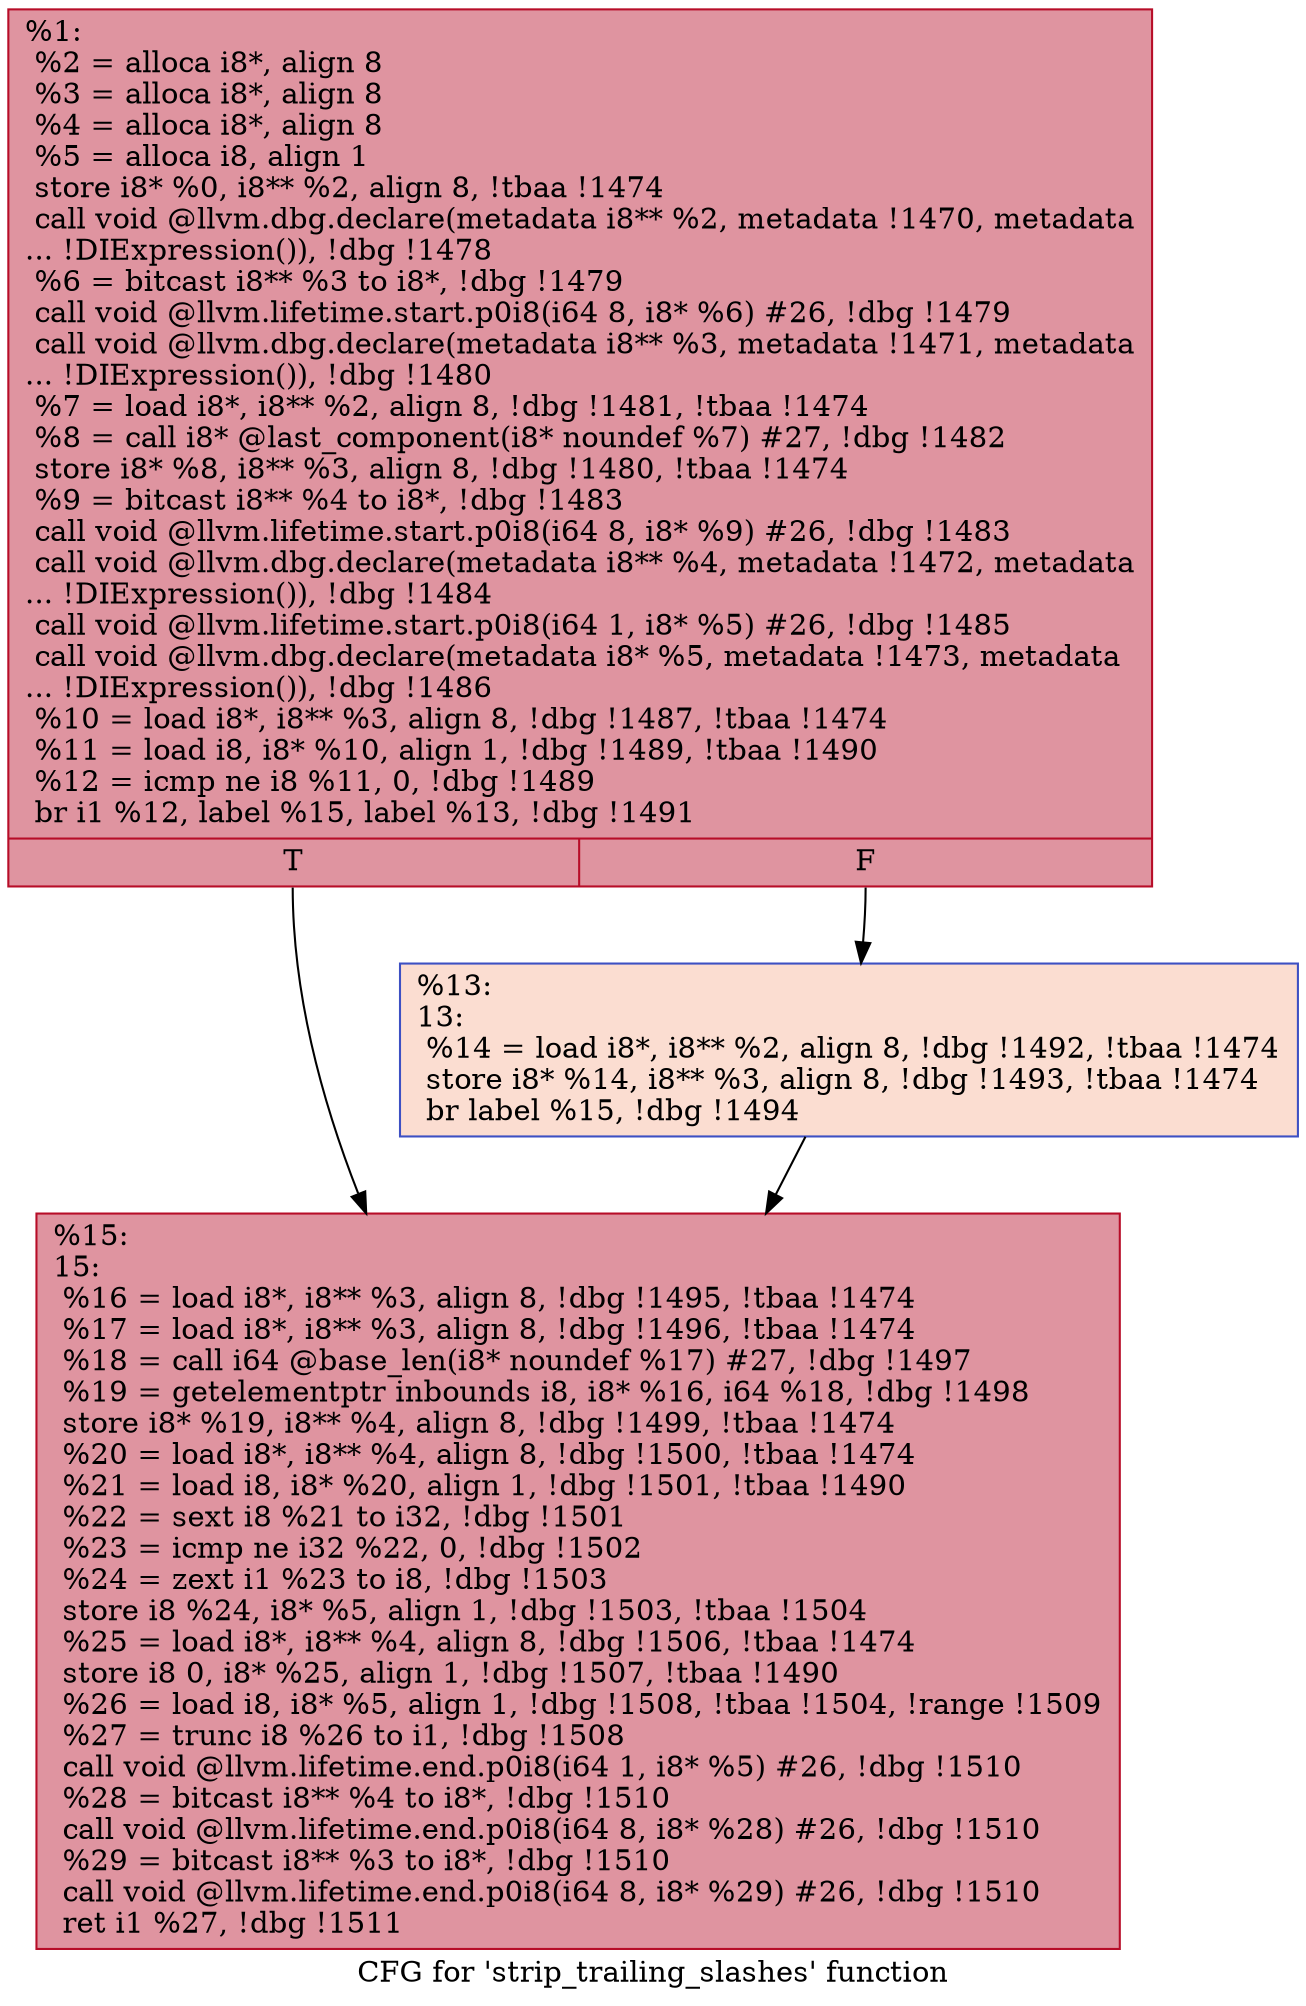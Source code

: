 digraph "CFG for 'strip_trailing_slashes' function" {
	label="CFG for 'strip_trailing_slashes' function";

	Node0xfa4430 [shape=record,color="#b70d28ff", style=filled, fillcolor="#b70d2870",label="{%1:\l  %2 = alloca i8*, align 8\l  %3 = alloca i8*, align 8\l  %4 = alloca i8*, align 8\l  %5 = alloca i8, align 1\l  store i8* %0, i8** %2, align 8, !tbaa !1474\l  call void @llvm.dbg.declare(metadata i8** %2, metadata !1470, metadata\l... !DIExpression()), !dbg !1478\l  %6 = bitcast i8** %3 to i8*, !dbg !1479\l  call void @llvm.lifetime.start.p0i8(i64 8, i8* %6) #26, !dbg !1479\l  call void @llvm.dbg.declare(metadata i8** %3, metadata !1471, metadata\l... !DIExpression()), !dbg !1480\l  %7 = load i8*, i8** %2, align 8, !dbg !1481, !tbaa !1474\l  %8 = call i8* @last_component(i8* noundef %7) #27, !dbg !1482\l  store i8* %8, i8** %3, align 8, !dbg !1480, !tbaa !1474\l  %9 = bitcast i8** %4 to i8*, !dbg !1483\l  call void @llvm.lifetime.start.p0i8(i64 8, i8* %9) #26, !dbg !1483\l  call void @llvm.dbg.declare(metadata i8** %4, metadata !1472, metadata\l... !DIExpression()), !dbg !1484\l  call void @llvm.lifetime.start.p0i8(i64 1, i8* %5) #26, !dbg !1485\l  call void @llvm.dbg.declare(metadata i8* %5, metadata !1473, metadata\l... !DIExpression()), !dbg !1486\l  %10 = load i8*, i8** %3, align 8, !dbg !1487, !tbaa !1474\l  %11 = load i8, i8* %10, align 1, !dbg !1489, !tbaa !1490\l  %12 = icmp ne i8 %11, 0, !dbg !1489\l  br i1 %12, label %15, label %13, !dbg !1491\l|{<s0>T|<s1>F}}"];
	Node0xfa4430:s0 -> Node0xfa7aa0;
	Node0xfa4430:s1 -> Node0xfa79d0;
	Node0xfa79d0 [shape=record,color="#3d50c3ff", style=filled, fillcolor="#f7b39670",label="{%13:\l13:                                               \l  %14 = load i8*, i8** %2, align 8, !dbg !1492, !tbaa !1474\l  store i8* %14, i8** %3, align 8, !dbg !1493, !tbaa !1474\l  br label %15, !dbg !1494\l}"];
	Node0xfa79d0 -> Node0xfa7aa0;
	Node0xfa7aa0 [shape=record,color="#b70d28ff", style=filled, fillcolor="#b70d2870",label="{%15:\l15:                                               \l  %16 = load i8*, i8** %3, align 8, !dbg !1495, !tbaa !1474\l  %17 = load i8*, i8** %3, align 8, !dbg !1496, !tbaa !1474\l  %18 = call i64 @base_len(i8* noundef %17) #27, !dbg !1497\l  %19 = getelementptr inbounds i8, i8* %16, i64 %18, !dbg !1498\l  store i8* %19, i8** %4, align 8, !dbg !1499, !tbaa !1474\l  %20 = load i8*, i8** %4, align 8, !dbg !1500, !tbaa !1474\l  %21 = load i8, i8* %20, align 1, !dbg !1501, !tbaa !1490\l  %22 = sext i8 %21 to i32, !dbg !1501\l  %23 = icmp ne i32 %22, 0, !dbg !1502\l  %24 = zext i1 %23 to i8, !dbg !1503\l  store i8 %24, i8* %5, align 1, !dbg !1503, !tbaa !1504\l  %25 = load i8*, i8** %4, align 8, !dbg !1506, !tbaa !1474\l  store i8 0, i8* %25, align 1, !dbg !1507, !tbaa !1490\l  %26 = load i8, i8* %5, align 1, !dbg !1508, !tbaa !1504, !range !1509\l  %27 = trunc i8 %26 to i1, !dbg !1508\l  call void @llvm.lifetime.end.p0i8(i64 1, i8* %5) #26, !dbg !1510\l  %28 = bitcast i8** %4 to i8*, !dbg !1510\l  call void @llvm.lifetime.end.p0i8(i64 8, i8* %28) #26, !dbg !1510\l  %29 = bitcast i8** %3 to i8*, !dbg !1510\l  call void @llvm.lifetime.end.p0i8(i64 8, i8* %29) #26, !dbg !1510\l  ret i1 %27, !dbg !1511\l}"];
}
